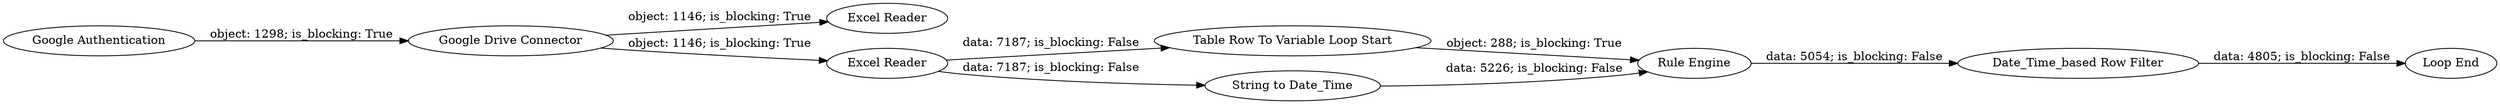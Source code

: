 digraph {
	"4511053835513718866_1" [label="Excel Reader"]
	"6239393521312737530_9" [label="Table Row To Variable Loop Start"]
	"4511053835513718866_2" [label="Excel Reader"]
	"4511053835513718866_15" [label="Google Authentication"]
	"4511053835513718866_13" [label="Google Drive Connector"]
	"6239393521312737530_10" [label="Date_Time_based Row Filter"]
	"6239393521312737530_4" [label="Rule Engine"]
	"6239393521312737530_5" [label="String to Date_Time"]
	"6239393521312737530_8" [label="Loop End"]
	"6239393521312737530_5" -> "6239393521312737530_4" [label="data: 5226; is_blocking: False"]
	"4511053835513718866_2" -> "6239393521312737530_9" [label="data: 7187; is_blocking: False"]
	"6239393521312737530_10" -> "6239393521312737530_8" [label="data: 4805; is_blocking: False"]
	"4511053835513718866_13" -> "4511053835513718866_1" [label="object: 1146; is_blocking: True"]
	"6239393521312737530_9" -> "6239393521312737530_4" [label="object: 288; is_blocking: True"]
	"6239393521312737530_4" -> "6239393521312737530_10" [label="data: 5054; is_blocking: False"]
	"4511053835513718866_2" -> "6239393521312737530_5" [label="data: 7187; is_blocking: False"]
	"4511053835513718866_15" -> "4511053835513718866_13" [label="object: 1298; is_blocking: True"]
	"4511053835513718866_13" -> "4511053835513718866_2" [label="object: 1146; is_blocking: True"]
	rankdir=LR
}
